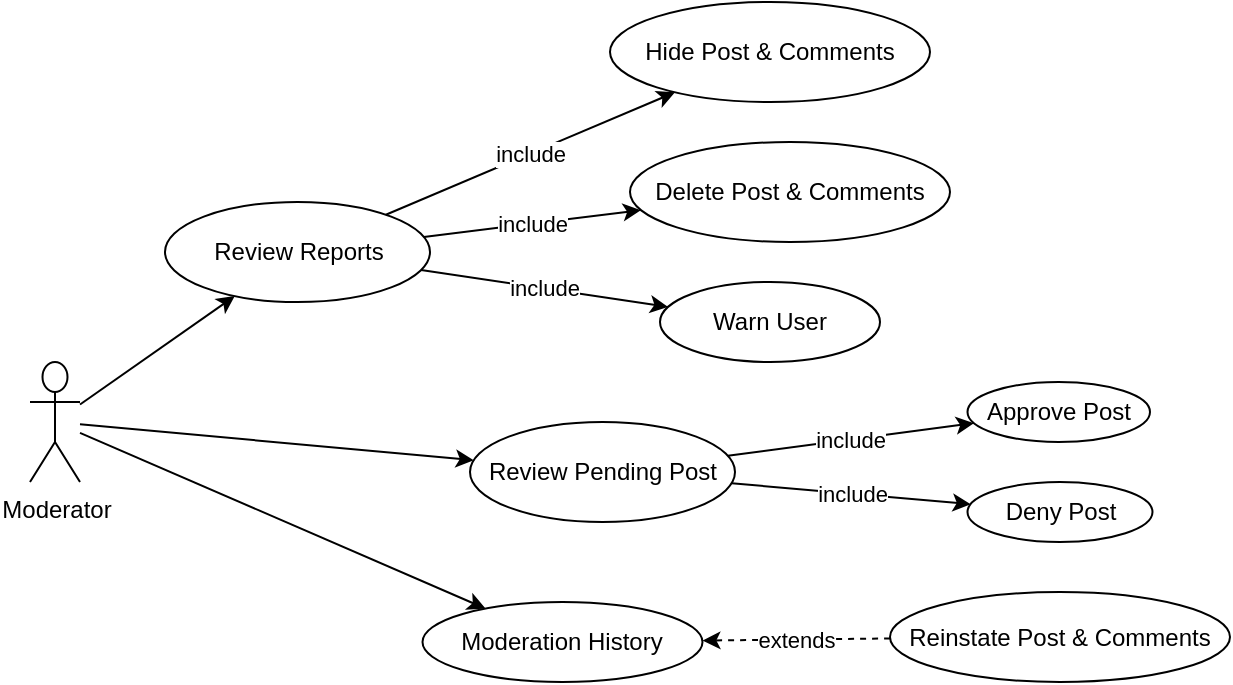 <mxfile version="26.0.16">
  <diagram name="Trang-1" id="F2xkquYt5GHNJze43k73">
    <mxGraphModel dx="1869" dy="531" grid="1" gridSize="10" guides="1" tooltips="1" connect="1" arrows="1" fold="1" page="1" pageScale="1" pageWidth="827" pageHeight="1169" math="0" shadow="0">
      <root>
        <mxCell id="0" />
        <mxCell id="1" parent="0" />
        <mxCell id="nxoV8YWPa040tWxA0tgp-1" value="Moderator&lt;br&gt;&lt;div&gt;&lt;br&gt;&lt;/div&gt;" style="shape=umlActor;verticalLabelPosition=bottom;verticalAlign=top;html=1;outlineConnect=0;" parent="1" vertex="1">
          <mxGeometry x="10" y="210" width="25" height="60" as="geometry" />
        </mxCell>
        <mxCell id="nxoV8YWPa040tWxA0tgp-13" value="Review Reports" style="ellipse;whiteSpace=wrap;html=1;" parent="1" vertex="1">
          <mxGeometry x="77.5" y="130" width="132.5" height="50" as="geometry" />
        </mxCell>
        <mxCell id="nxoV8YWPa040tWxA0tgp-14" value="" style="endArrow=classic;html=1;rounded=0;" parent="1" source="nxoV8YWPa040tWxA0tgp-1" target="nxoV8YWPa040tWxA0tgp-13" edge="1">
          <mxGeometry width="50" height="50" relative="1" as="geometry">
            <mxPoint x="430" y="280" as="sourcePoint" />
            <mxPoint x="480" y="230" as="targetPoint" />
          </mxGeometry>
        </mxCell>
        <mxCell id="PyVCdMeC3oikazkzIjub-26" value="" style="endArrow=classic;html=1;rounded=0;" parent="1" source="nxoV8YWPa040tWxA0tgp-1" target="T3f63SWFsZ_fOhAlia7K-2" edge="1">
          <mxGeometry width="50" height="50" relative="1" as="geometry">
            <mxPoint x="358.714" y="75.234" as="sourcePoint" />
            <mxPoint x="447.572" y="84.732" as="targetPoint" />
          </mxGeometry>
        </mxCell>
        <mxCell id="PyVCdMeC3oikazkzIjub-33" value="Moderation History" style="ellipse;whiteSpace=wrap;html=1;" parent="1" vertex="1">
          <mxGeometry x="206.25" y="330" width="140" height="40" as="geometry" />
        </mxCell>
        <mxCell id="PyVCdMeC3oikazkzIjub-34" value="Warn User" style="ellipse;whiteSpace=wrap;html=1;" parent="1" vertex="1">
          <mxGeometry x="325" y="170" width="110" height="40" as="geometry" />
        </mxCell>
        <mxCell id="PyVCdMeC3oikazkzIjub-37" value="include" style="endArrow=classic;html=1;rounded=0;" parent="1" source="nxoV8YWPa040tWxA0tgp-13" target="PyVCdMeC3oikazkzIjub-34" edge="1">
          <mxGeometry width="50" height="50" relative="1" as="geometry">
            <mxPoint x="-364" y="104.5" as="sourcePoint" />
            <mxPoint x="-88" y="-173.5" as="targetPoint" />
          </mxGeometry>
        </mxCell>
        <mxCell id="PyVCdMeC3oikazkzIjub-38" value="Delete Post &amp;amp; Comments" style="ellipse;whiteSpace=wrap;html=1;" parent="1" vertex="1">
          <mxGeometry x="310" y="100" width="160" height="50" as="geometry" />
        </mxCell>
        <mxCell id="PyVCdMeC3oikazkzIjub-41" value="include" style="endArrow=classic;html=1;rounded=0;" parent="1" source="nxoV8YWPa040tWxA0tgp-13" target="PyVCdMeC3oikazkzIjub-38" edge="1">
          <mxGeometry width="50" height="50" relative="1" as="geometry">
            <mxPoint x="45" y="240" as="sourcePoint" />
            <mxPoint x="293" y="48" as="targetPoint" />
          </mxGeometry>
        </mxCell>
        <mxCell id="PyVCdMeC3oikazkzIjub-42" value="" style="endArrow=classic;html=1;rounded=0;" parent="1" source="nxoV8YWPa040tWxA0tgp-1" target="PyVCdMeC3oikazkzIjub-33" edge="1">
          <mxGeometry width="50" height="50" relative="1" as="geometry">
            <mxPoint x="45" y="242" as="sourcePoint" />
            <mxPoint x="287" y="97" as="targetPoint" />
          </mxGeometry>
        </mxCell>
        <mxCell id="T3f63SWFsZ_fOhAlia7K-2" value="Review Pending Post" style="ellipse;whiteSpace=wrap;html=1;" parent="1" vertex="1">
          <mxGeometry x="230" y="240" width="132.5" height="50" as="geometry" />
        </mxCell>
        <mxCell id="T3f63SWFsZ_fOhAlia7K-6" value="Hide Post &amp;amp; Comments" style="ellipse;whiteSpace=wrap;html=1;" parent="1" vertex="1">
          <mxGeometry x="300" y="30" width="160" height="50" as="geometry" />
        </mxCell>
        <mxCell id="T3f63SWFsZ_fOhAlia7K-7" value="include" style="endArrow=classic;html=1;rounded=0;" parent="1" source="nxoV8YWPa040tWxA0tgp-13" target="T3f63SWFsZ_fOhAlia7K-6" edge="1">
          <mxGeometry width="50" height="50" relative="1" as="geometry">
            <mxPoint x="332" y="128" as="sourcePoint" />
            <mxPoint x="491" y="75" as="targetPoint" />
          </mxGeometry>
        </mxCell>
        <mxCell id="T3f63SWFsZ_fOhAlia7K-9" value="Reinstate Post &amp;amp; Comments" style="ellipse;whiteSpace=wrap;html=1;" parent="1" vertex="1">
          <mxGeometry x="440" y="325" width="170" height="45" as="geometry" />
        </mxCell>
        <mxCell id="T3f63SWFsZ_fOhAlia7K-10" value="extends" style="endArrow=classic;html=1;rounded=0;dashed=1;" parent="1" source="T3f63SWFsZ_fOhAlia7K-9" target="PyVCdMeC3oikazkzIjub-33" edge="1">
          <mxGeometry width="50" height="50" relative="1" as="geometry">
            <mxPoint x="400" y="280" as="sourcePoint" />
            <mxPoint x="443" y="508" as="targetPoint" />
          </mxGeometry>
        </mxCell>
        <mxCell id="LRnZ16kxkg37WlZDjJgv-1" value="Approve Post" style="ellipse;whiteSpace=wrap;html=1;" vertex="1" parent="1">
          <mxGeometry x="478.75" y="220" width="91.25" height="30" as="geometry" />
        </mxCell>
        <mxCell id="LRnZ16kxkg37WlZDjJgv-2" value="Deny Post" style="ellipse;whiteSpace=wrap;html=1;" vertex="1" parent="1">
          <mxGeometry x="478.75" y="270" width="92.5" height="30" as="geometry" />
        </mxCell>
        <mxCell id="LRnZ16kxkg37WlZDjJgv-3" value="include" style="endArrow=classic;html=1;rounded=0;" edge="1" parent="1" source="T3f63SWFsZ_fOhAlia7K-2" target="LRnZ16kxkg37WlZDjJgv-1">
          <mxGeometry width="50" height="50" relative="1" as="geometry">
            <mxPoint x="300" y="240" as="sourcePoint" />
            <mxPoint x="408" y="226" as="targetPoint" />
          </mxGeometry>
        </mxCell>
        <mxCell id="LRnZ16kxkg37WlZDjJgv-4" value="include" style="endArrow=classic;html=1;rounded=0;" edge="1" parent="1" source="T3f63SWFsZ_fOhAlia7K-2" target="LRnZ16kxkg37WlZDjJgv-2">
          <mxGeometry width="50" height="50" relative="1" as="geometry">
            <mxPoint x="227" y="168" as="sourcePoint" />
            <mxPoint x="335" y="154" as="targetPoint" />
          </mxGeometry>
        </mxCell>
      </root>
    </mxGraphModel>
  </diagram>
</mxfile>
